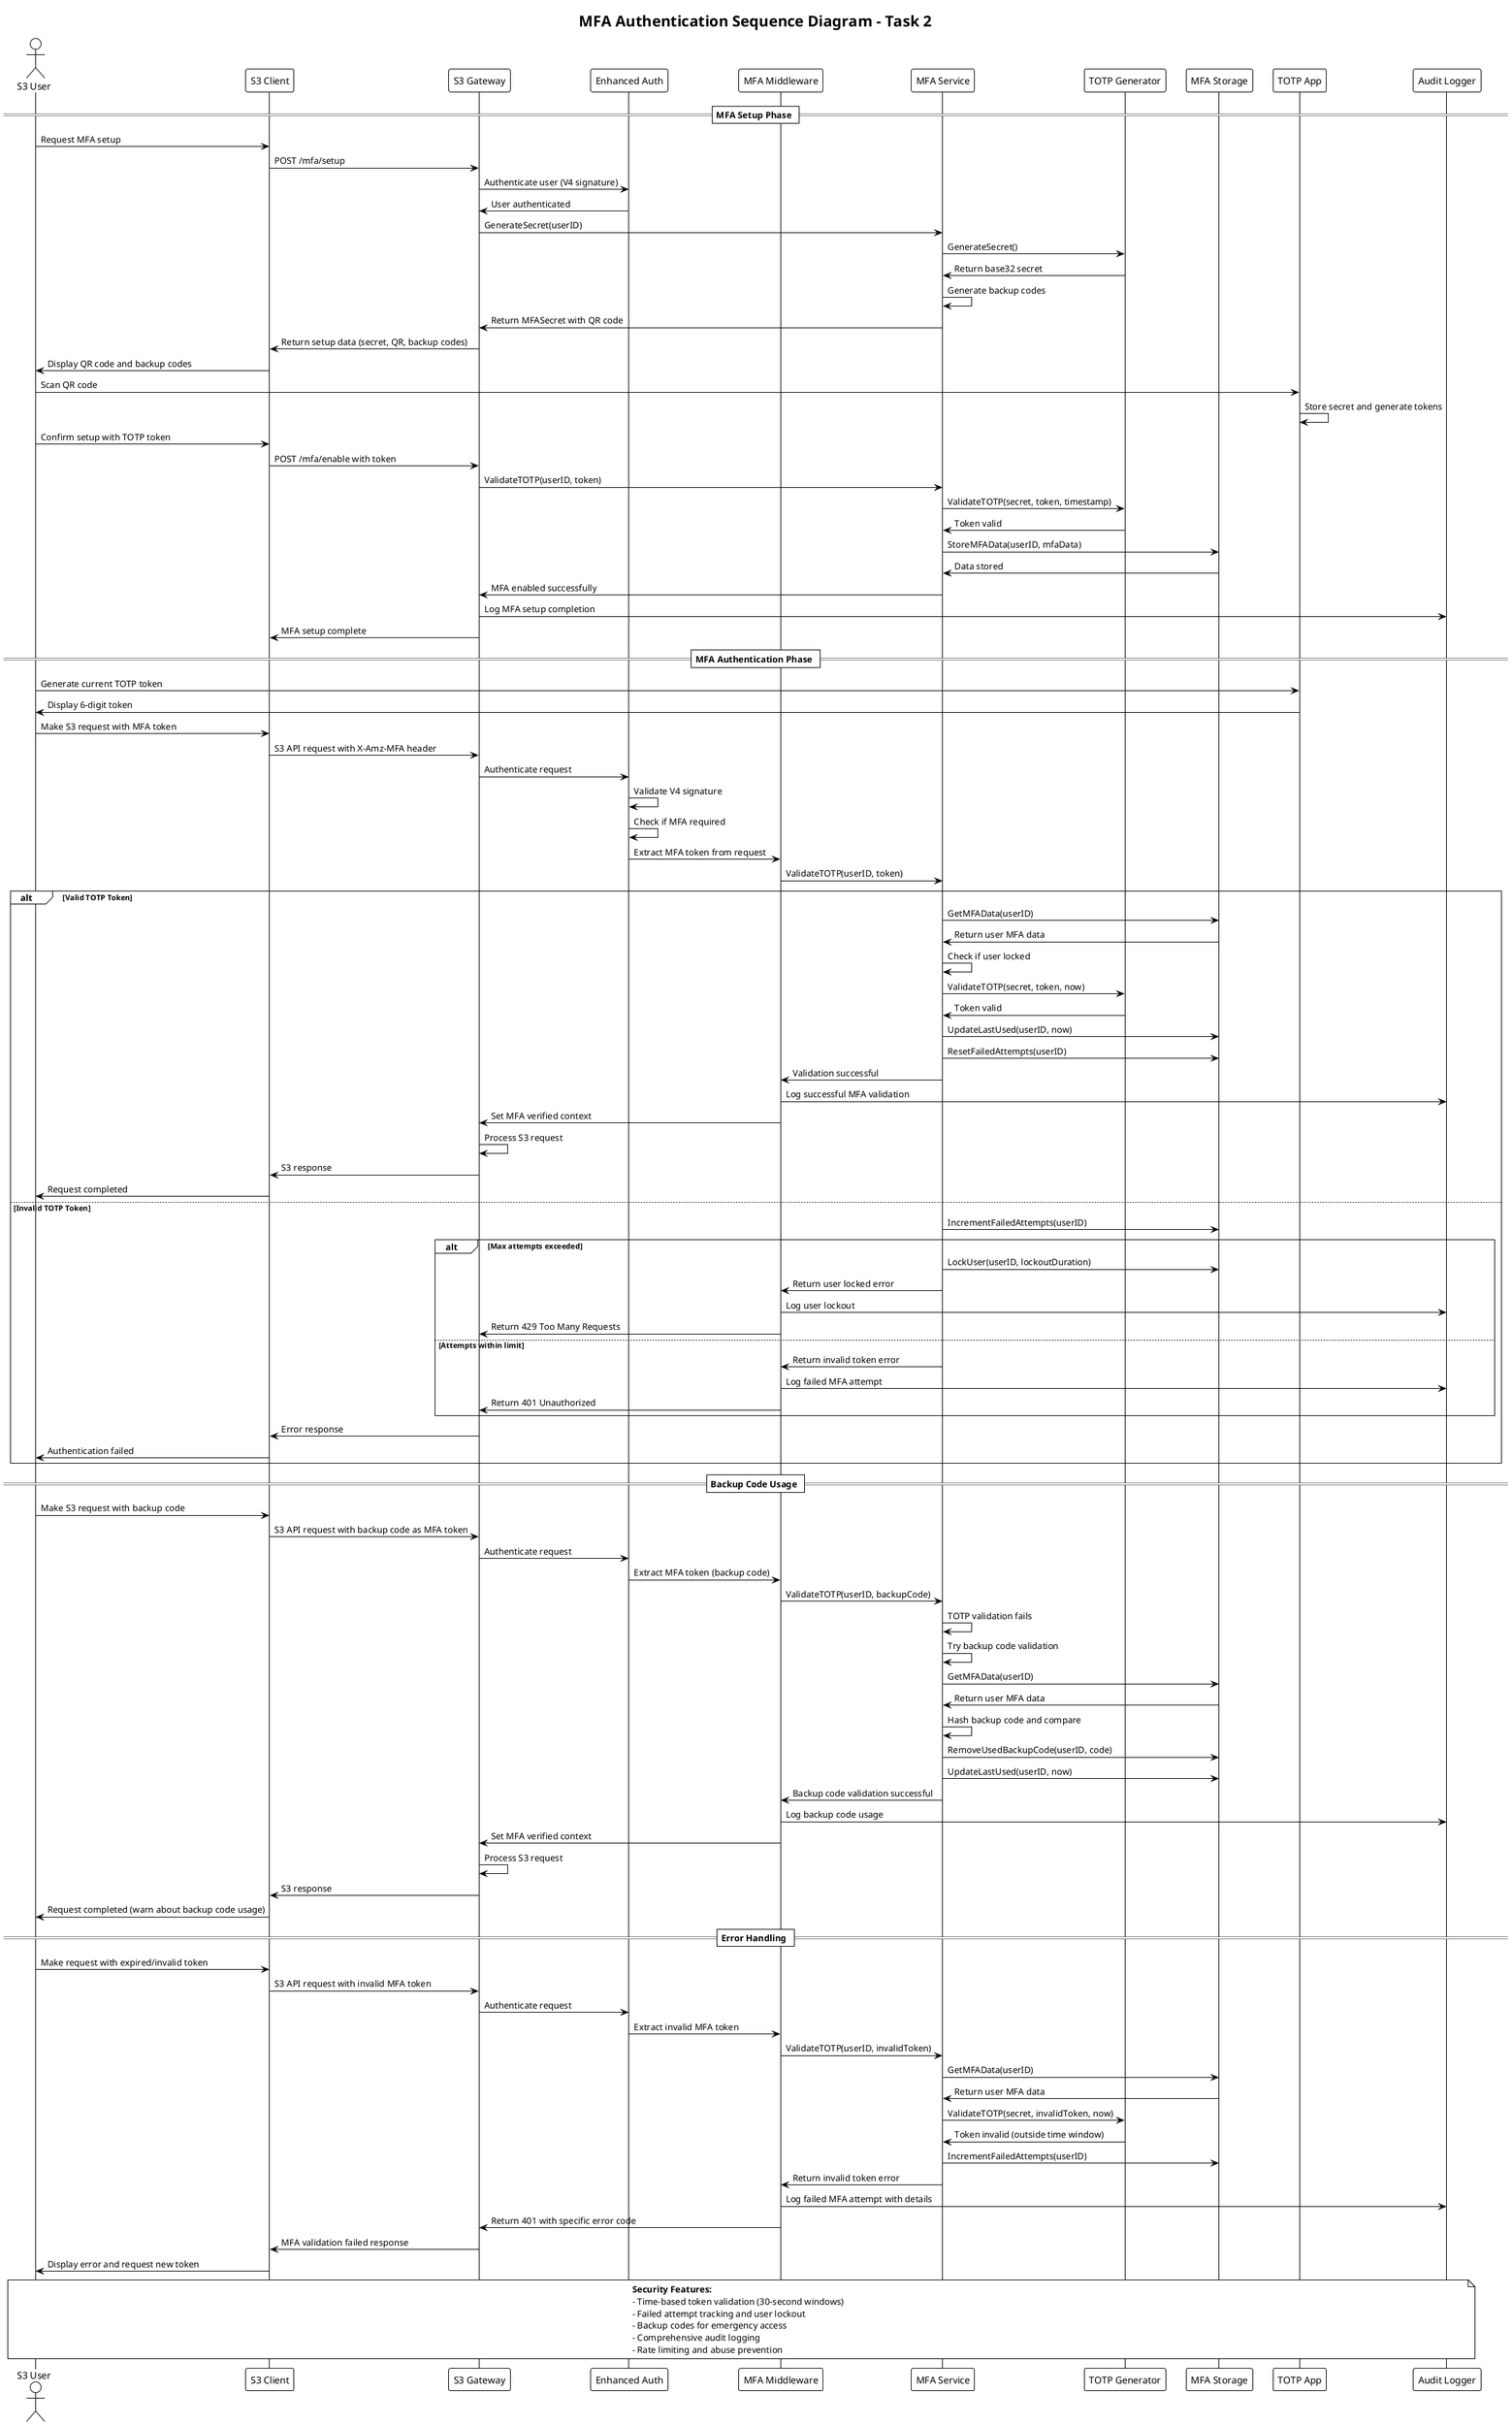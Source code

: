 @startuml Task2_MFA_Sequence_Diagram
!theme plain

title MFA Authentication Sequence Diagram - Task 2

actor "S3 User" as User
participant "S3 Client" as Client
participant "S3 Gateway" as Gateway
participant "Enhanced Auth" as Auth
participant "MFA Middleware" as MFAMw
participant "MFA Service" as MFAService
participant "TOTP Generator" as TOTP
participant "MFA Storage" as Storage
participant "TOTP App" as TOTPApp
participant "Audit Logger" as Logger

== MFA Setup Phase ==

User -> Client: Request MFA setup
Client -> Gateway: POST /mfa/setup
Gateway -> Auth: Authenticate user (V4 signature)
Auth -> Gateway: User authenticated
Gateway -> MFAService: GenerateSecret(userID)
MFAService -> TOTP: GenerateSecret()
TOTP -> MFAService: Return base32 secret
MFAService -> MFAService: Generate backup codes
MFAService -> Gateway: Return MFASecret with QR code
Gateway -> Client: Return setup data (secret, QR, backup codes)
Client -> User: Display QR code and backup codes

User -> TOTPApp: Scan QR code
TOTPApp -> TOTPApp: Store secret and generate tokens

User -> Client: Confirm setup with TOTP token
Client -> Gateway: POST /mfa/enable with token
Gateway -> MFAService: ValidateTOTP(userID, token)
MFAService -> TOTP: ValidateTOTP(secret, token, timestamp)
TOTP -> MFAService: Token valid
MFAService -> Storage: StoreMFAData(userID, mfaData)
Storage -> MFAService: Data stored
MFAService -> Gateway: MFA enabled successfully
Gateway -> Logger: Log MFA setup completion
Gateway -> Client: MFA setup complete

== MFA Authentication Phase ==

User -> TOTPApp: Generate current TOTP token
TOTPApp -> User: Display 6-digit token

User -> Client: Make S3 request with MFA token
Client -> Gateway: S3 API request with X-Amz-MFA header
Gateway -> Auth: Authenticate request
Auth -> Auth: Validate V4 signature
Auth -> Auth: Check if MFA required
Auth -> MFAMw: Extract MFA token from request
MFAMw -> MFAService: ValidateTOTP(userID, token)

alt Valid TOTP Token
    MFAService -> Storage: GetMFAData(userID)
    Storage -> MFAService: Return user MFA data
    MFAService -> MFAService: Check if user locked
    MFAService -> TOTP: ValidateTOTP(secret, token, now)
    TOTP -> MFAService: Token valid
    MFAService -> Storage: UpdateLastUsed(userID, now)
    MFAService -> Storage: ResetFailedAttempts(userID)
    MFAService -> MFAMw: Validation successful
    MFAMw -> Logger: Log successful MFA validation
    MFAMw -> Gateway: Set MFA verified context
    Gateway -> Gateway: Process S3 request
    Gateway -> Client: S3 response
    Client -> User: Request completed

else Invalid TOTP Token
    MFAService -> Storage: IncrementFailedAttempts(userID)
    alt Max attempts exceeded
        MFAService -> Storage: LockUser(userID, lockoutDuration)
        MFAService -> MFAMw: Return user locked error
        MFAMw -> Logger: Log user lockout
        MFAMw -> Gateway: Return 429 Too Many Requests
    else Attempts within limit
        MFAService -> MFAMw: Return invalid token error
        MFAMw -> Logger: Log failed MFA attempt
        MFAMw -> Gateway: Return 401 Unauthorized
    end
    Gateway -> Client: Error response
    Client -> User: Authentication failed
end

== Backup Code Usage ==

User -> Client: Make S3 request with backup code
Client -> Gateway: S3 API request with backup code as MFA token
Gateway -> Auth: Authenticate request
Auth -> MFAMw: Extract MFA token (backup code)
MFAMw -> MFAService: ValidateTOTP(userID, backupCode)
MFAService -> MFAService: TOTP validation fails
MFAService -> MFAService: Try backup code validation
MFAService -> Storage: GetMFAData(userID)
Storage -> MFAService: Return user MFA data
MFAService -> MFAService: Hash backup code and compare
MFAService -> Storage: RemoveUsedBackupCode(userID, code)
MFAService -> Storage: UpdateLastUsed(userID, now)
MFAService -> MFAMw: Backup code validation successful
MFAMw -> Logger: Log backup code usage
MFAMw -> Gateway: Set MFA verified context
Gateway -> Gateway: Process S3 request
Gateway -> Client: S3 response
Client -> User: Request completed (warn about backup code usage)

== Error Handling ==

User -> Client: Make request with expired/invalid token
Client -> Gateway: S3 API request with invalid MFA token
Gateway -> Auth: Authenticate request
Auth -> MFAMw: Extract invalid MFA token
MFAMw -> MFAService: ValidateTOTP(userID, invalidToken)
MFAService -> Storage: GetMFAData(userID)
Storage -> MFAService: Return user MFA data
MFAService -> TOTP: ValidateTOTP(secret, invalidToken, now)
TOTP -> MFAService: Token invalid (outside time window)
MFAService -> Storage: IncrementFailedAttempts(userID)
MFAService -> MFAMw: Return invalid token error
MFAMw -> Logger: Log failed MFA attempt with details
MFAMw -> Gateway: Return 401 with specific error code
Gateway -> Client: MFA validation failed response
Client -> User: Display error and request new token

note over User, Logger
  **Security Features:**
  - Time-based token validation (30-second windows)
  - Failed attempt tracking and user lockout
  - Backup codes for emergency access
  - Comprehensive audit logging
  - Rate limiting and abuse prevention
end note

@enduml